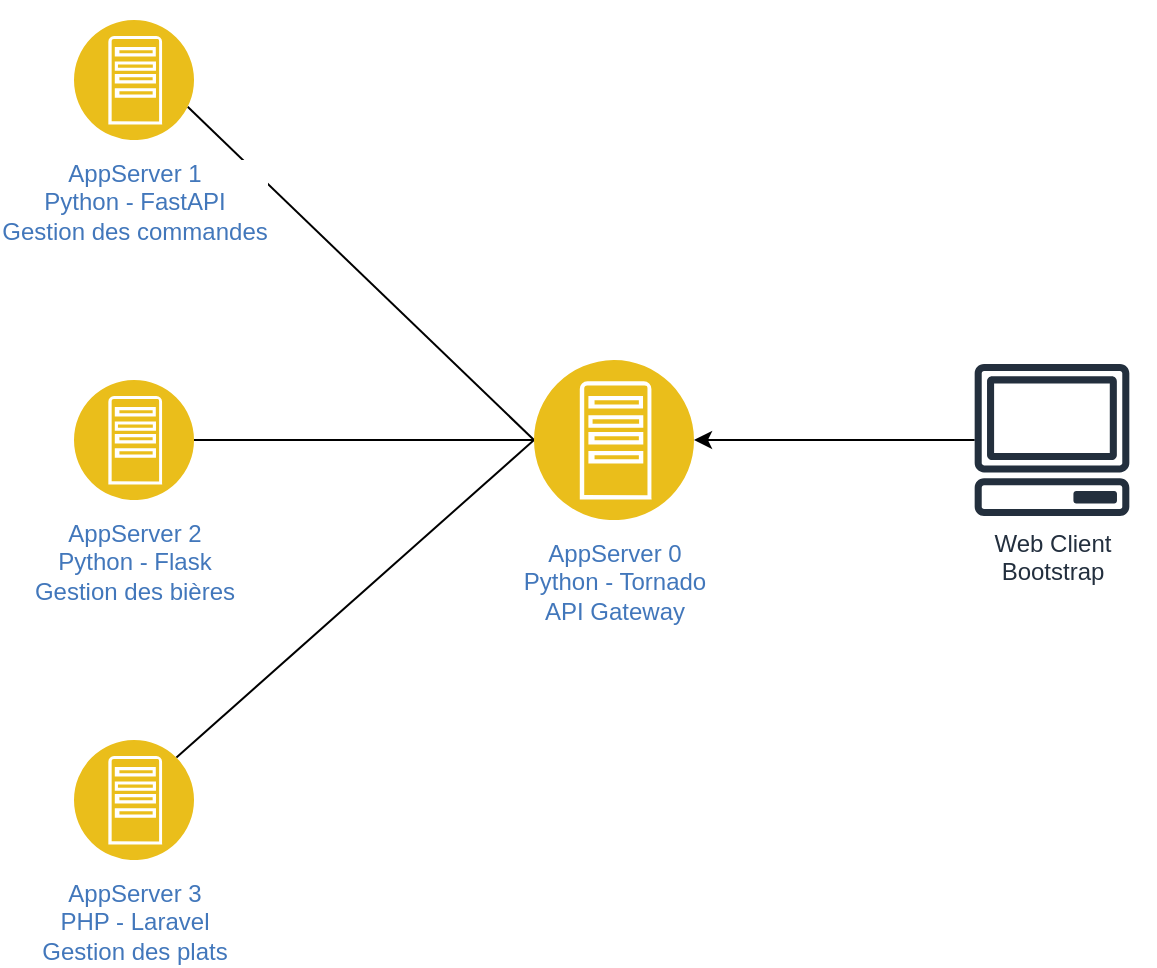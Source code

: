 <mxfile version="24.0.7" type="device">
  <diagram id="GNU3i8hCxYjH3E0Nk9u4" name="Page-1">
    <mxGraphModel dx="1562" dy="954" grid="1" gridSize="10" guides="1" tooltips="1" connect="1" arrows="1" fold="1" page="1" pageScale="1" pageWidth="850" pageHeight="1100" math="0" shadow="0">
      <root>
        <mxCell id="0" />
        <mxCell id="1" parent="0" />
        <mxCell id="SxChvwyNo0VWfiRIfejJ-16" style="rounded=0;orthogonalLoop=1;jettySize=auto;html=1;exitX=1;exitY=0.75;exitDx=0;exitDy=0;entryX=0;entryY=0.5;entryDx=0;entryDy=0;endArrow=none;endFill=0;" edge="1" parent="1" source="SxChvwyNo0VWfiRIfejJ-6" target="SxChvwyNo0VWfiRIfejJ-14">
          <mxGeometry relative="1" as="geometry" />
        </mxCell>
        <mxCell id="SxChvwyNo0VWfiRIfejJ-6" value="AppServer 1&lt;div&gt;Python - FastAPI&lt;/div&gt;&lt;div&gt;Gestion des commandes&lt;/div&gt;" style="image;aspect=fixed;perimeter=ellipsePerimeter;html=1;align=center;shadow=0;dashed=0;fontColor=#4277BB;labelBackgroundColor=default;fontSize=12;spacingTop=3;image=img/lib/ibm/applications/app_server.svg;" vertex="1" parent="1">
          <mxGeometry x="280" y="110" width="60" height="60" as="geometry" />
        </mxCell>
        <mxCell id="SxChvwyNo0VWfiRIfejJ-17" style="edgeStyle=orthogonalEdgeStyle;rounded=0;orthogonalLoop=1;jettySize=auto;html=1;endArrow=none;endFill=0;" edge="1" parent="1" source="SxChvwyNo0VWfiRIfejJ-7" target="SxChvwyNo0VWfiRIfejJ-14">
          <mxGeometry relative="1" as="geometry" />
        </mxCell>
        <mxCell id="SxChvwyNo0VWfiRIfejJ-7" value="AppServer 2&lt;div&gt;Python - Flask&lt;/div&gt;&lt;div&gt;Gestion des bières&lt;/div&gt;" style="image;aspect=fixed;perimeter=ellipsePerimeter;html=1;align=center;shadow=0;dashed=0;fontColor=#4277BB;labelBackgroundColor=default;fontSize=12;spacingTop=3;image=img/lib/ibm/applications/app_server.svg;" vertex="1" parent="1">
          <mxGeometry x="280" y="290" width="60" height="60" as="geometry" />
        </mxCell>
        <mxCell id="SxChvwyNo0VWfiRIfejJ-8" value="AppServer 3&lt;div&gt;PHP - Laravel&lt;/div&gt;&lt;div&gt;Gestion des plats&lt;/div&gt;" style="image;aspect=fixed;perimeter=ellipsePerimeter;html=1;align=center;shadow=0;dashed=0;fontColor=#4277BB;labelBackgroundColor=default;fontSize=12;spacingTop=3;image=img/lib/ibm/applications/app_server.svg;" vertex="1" parent="1">
          <mxGeometry x="280" y="470" width="60" height="60" as="geometry" />
        </mxCell>
        <mxCell id="SxChvwyNo0VWfiRIfejJ-10" value="" style="shape=image;html=1;verticalAlign=top;verticalLabelPosition=bottom;labelBackgroundColor=#ffffff;imageAspect=0;aspect=fixed;image=https://cdn2.iconfinder.com/data/icons/boxicons-logos/24/bxl-python-128.png" vertex="1" parent="1">
          <mxGeometry x="310" y="100" width="40" height="40" as="geometry" />
        </mxCell>
        <mxCell id="SxChvwyNo0VWfiRIfejJ-11" value="" style="shape=image;html=1;verticalAlign=top;verticalLabelPosition=bottom;labelBackgroundColor=#ffffff;imageAspect=0;aspect=fixed;image=https://cdn2.iconfinder.com/data/icons/boxicons-logos/24/bxl-python-128.png" vertex="1" parent="1">
          <mxGeometry x="310" y="280" width="40" height="40" as="geometry" />
        </mxCell>
        <mxCell id="SxChvwyNo0VWfiRIfejJ-13" value="" style="shape=image;html=1;verticalAlign=top;verticalLabelPosition=bottom;labelBackgroundColor=#ffffff;imageAspect=0;aspect=fixed;image=https://cdn4.iconfinder.com/data/icons/scripting-and-programming-languages/512/php-128.png" vertex="1" parent="1">
          <mxGeometry x="312" y="460" width="38" height="38" as="geometry" />
        </mxCell>
        <mxCell id="SxChvwyNo0VWfiRIfejJ-18" style="rounded=0;orthogonalLoop=1;jettySize=auto;html=1;exitX=0;exitY=0.5;exitDx=0;exitDy=0;endArrow=none;endFill=0;entryX=1;entryY=0;entryDx=0;entryDy=0;" edge="1" parent="1" source="SxChvwyNo0VWfiRIfejJ-14" target="SxChvwyNo0VWfiRIfejJ-8">
          <mxGeometry relative="1" as="geometry">
            <mxPoint x="380" y="500" as="targetPoint" />
          </mxGeometry>
        </mxCell>
        <mxCell id="SxChvwyNo0VWfiRIfejJ-14" value="AppServer 0&lt;div&gt;Python - Tornado&lt;/div&gt;&lt;div&gt;API Gateway&lt;/div&gt;" style="image;aspect=fixed;perimeter=ellipsePerimeter;html=1;align=center;shadow=0;dashed=0;fontColor=#4277BB;labelBackgroundColor=default;fontSize=12;spacingTop=3;image=img/lib/ibm/applications/app_server.svg;" vertex="1" parent="1">
          <mxGeometry x="510" y="280" width="80" height="80" as="geometry" />
        </mxCell>
        <mxCell id="SxChvwyNo0VWfiRIfejJ-15" value="" style="shape=image;html=1;verticalAlign=top;verticalLabelPosition=bottom;labelBackgroundColor=#ffffff;imageAspect=0;aspect=fixed;image=https://cdn2.iconfinder.com/data/icons/boxicons-logos/24/bxl-python-128.png" vertex="1" parent="1">
          <mxGeometry x="560" y="260" width="50" height="50" as="geometry" />
        </mxCell>
        <mxCell id="SxChvwyNo0VWfiRIfejJ-20" style="edgeStyle=orthogonalEdgeStyle;rounded=0;orthogonalLoop=1;jettySize=auto;html=1;entryX=1;entryY=0.5;entryDx=0;entryDy=0;" edge="1" parent="1" source="SxChvwyNo0VWfiRIfejJ-19" target="SxChvwyNo0VWfiRIfejJ-14">
          <mxGeometry relative="1" as="geometry">
            <mxPoint x="590" y="322" as="targetPoint" />
          </mxGeometry>
        </mxCell>
        <mxCell id="SxChvwyNo0VWfiRIfejJ-19" value="Web Client&lt;div&gt;Bootstrap&lt;/div&gt;" style="sketch=0;outlineConnect=0;fontColor=#232F3E;gradientColor=none;fillColor=#232F3D;strokeColor=none;dashed=0;verticalLabelPosition=bottom;verticalAlign=top;align=center;html=1;fontSize=12;fontStyle=0;aspect=fixed;pointerEvents=1;shape=mxgraph.aws4.client;" vertex="1" parent="1">
          <mxGeometry x="730" y="282" width="78" height="76" as="geometry" />
        </mxCell>
        <mxCell id="SxChvwyNo0VWfiRIfejJ-22" value="" style="shape=image;verticalLabelPosition=bottom;labelBackgroundColor=default;verticalAlign=top;aspect=fixed;imageAspect=0;image=https://getbootstrap.com/docs/5.0/assets/brand/bootstrap-logo.svg;" vertex="1" parent="1">
          <mxGeometry x="770" y="270" width="50.2" height="40" as="geometry" />
        </mxCell>
        <mxCell id="FXCXVvDxTQtwc45PbP1s-115" value="Icons" style="" parent="0" />
      </root>
    </mxGraphModel>
  </diagram>
</mxfile>
